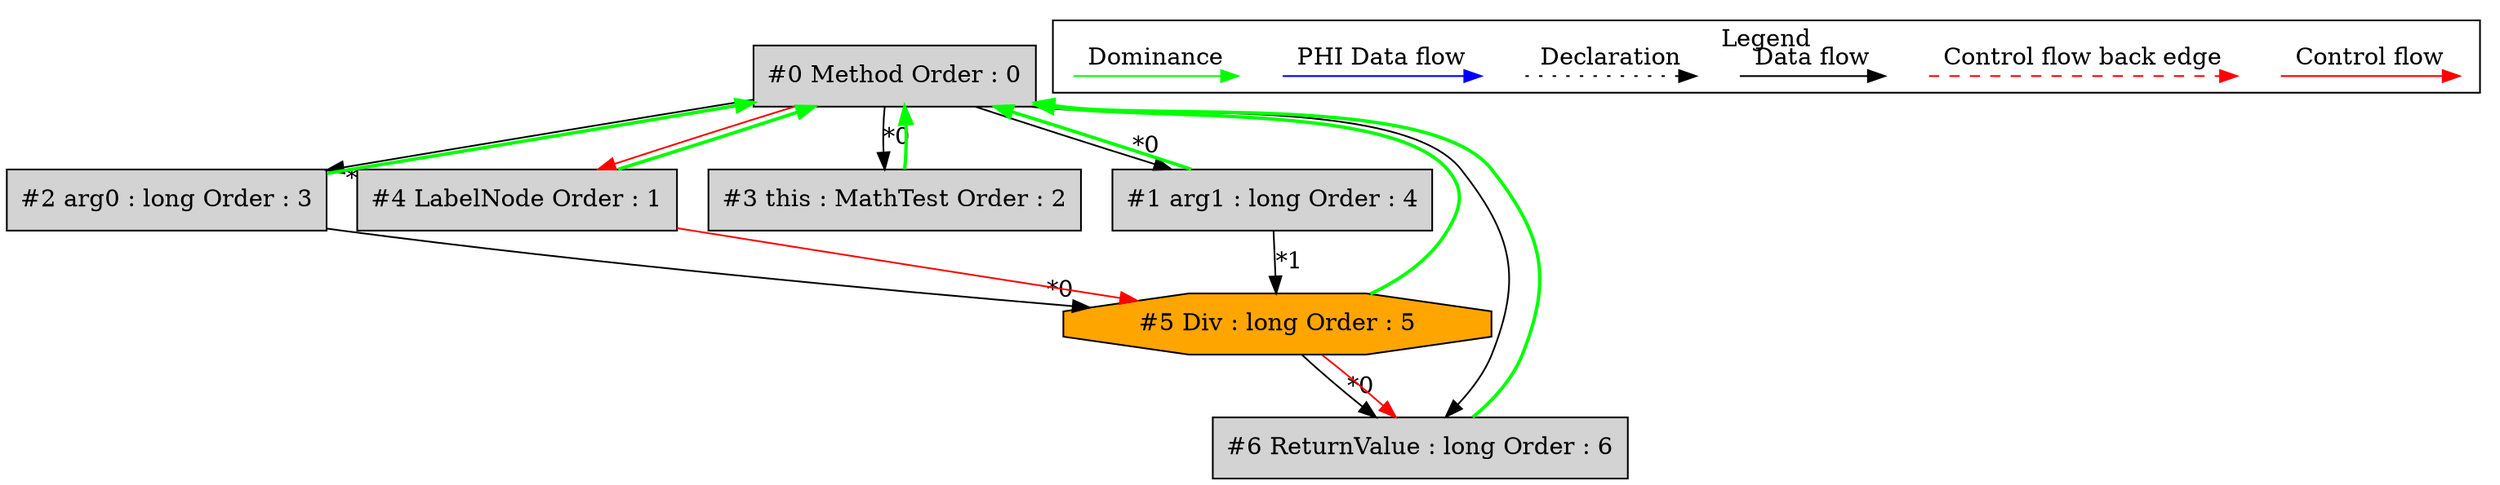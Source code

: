 digraph debugoutput {
 ordering="in";
 node0[label="#0 Method Order : 0",shape=box, fillcolor=lightgrey, style=filled];
 node1[label="#1 arg1 : long Order : 4",shape=box, fillcolor=lightgrey, style=filled];
 node1 -> node0[dir="forward" color="green" penwidth="2"];
 node0 -> node1[headlabel="*0", labeldistance=2];
 node2[label="#2 arg0 : long Order : 3",shape=box, fillcolor=lightgrey, style=filled];
 node2 -> node0[dir="forward" color="green" penwidth="2"];
 node0 -> node2[headlabel="*0", labeldistance=2];
 node3[label="#3 this : MathTest Order : 2",shape=box, fillcolor=lightgrey, style=filled];
 node3 -> node0[dir="forward" color="green" penwidth="2"];
 node0 -> node3[headlabel="*0", labeldistance=2];
 node4[label="#4 LabelNode Order : 1",shape=box, fillcolor=lightgrey, style=filled];
 node4 -> node0[dir="forward" color="green" penwidth="2"];
 node0 -> node4[labeldistance=2, color=red, fontcolor=red];
 node5[label="#5 Div : long Order : 5",shape=octagon, fillcolor=orange, style=filled];
 node5 -> node0[dir="forward" color="green" penwidth="2"];
 node2 -> node5[headlabel="*0", labeldistance=2];
 node1 -> node5[headlabel="*1", labeldistance=2];
 node4 -> node5[labeldistance=2, color=red, fontcolor=red];
 node6[label="#6 ReturnValue : long Order : 6",shape=box, fillcolor=lightgrey, style=filled];
 node6 -> node0[dir="forward" color="green" penwidth="2"];
 node5 -> node6[headlabel="*0", labeldistance=2];
 node5 -> node6[labeldistance=2, color=red, fontcolor=red];
 node0 -> node6;
 subgraph cluster_000 {
  label = "Legend";
  node [shape=point]
  {
   rank=same;
   c0 [style = invis];
   c1 [style = invis];
   c2 [style = invis];
   c3 [style = invis];
   d0 [style = invis];
   d1 [style = invis];
   d2 [style = invis];
   d3 [style = invis];
   d4 [style = invis];
   d5 [style = invis];
   d6 [style = invis];
   d7 [style = invis];
  }
  c0 -> c1 [label="Control flow", style=solid, color=red]
  c2 -> c3 [label="Control flow back edge", style=dashed, color=red]
  d0 -> d1 [label="Data flow"]
  d2 -> d3 [label="Declaration", style=dotted]
  d4 -> d5 [label="PHI Data flow", color=blue]
  d6 -> d7 [label="Dominance", color=green]
 }

}
